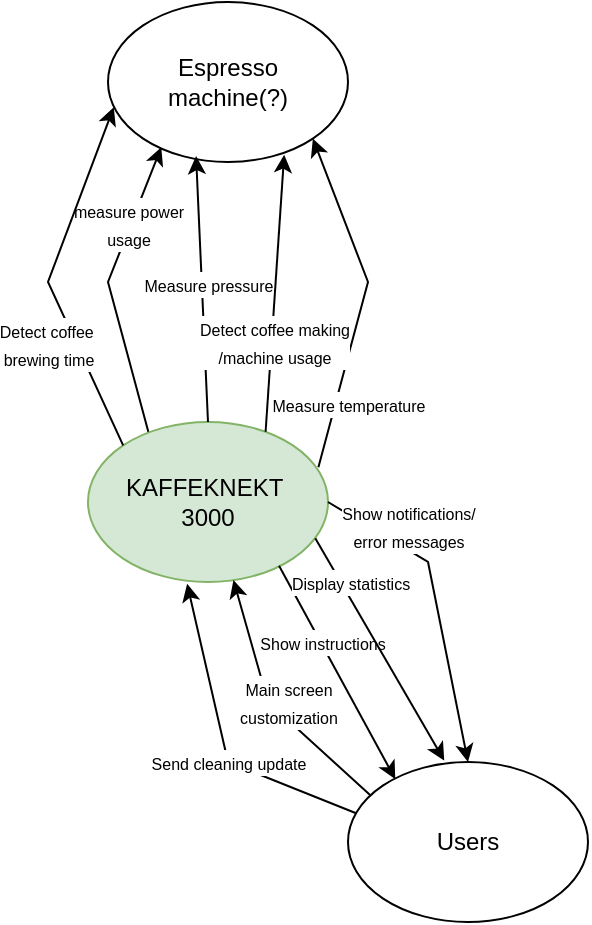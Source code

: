 <mxfile version="26.0.16">
  <diagram name="Page-1" id="oLV681QXpyzKE6uCH3lM">
    <mxGraphModel dx="353" dy="462" grid="1" gridSize="10" guides="1" tooltips="1" connect="1" arrows="1" fold="1" page="0" pageScale="1" pageWidth="827" pageHeight="1169" math="0" shadow="0">
      <root>
        <mxCell id="0" />
        <mxCell id="1" parent="0" />
        <mxCell id="eXFqYC0WTwXGM-SM4TF6-25" style="rounded=0;orthogonalLoop=1;jettySize=auto;html=1;fontFamily=Helvetica;fontSize=11;fontColor=default;labelBackgroundColor=default;resizable=0;entryX=0.222;entryY=0.908;entryDx=0;entryDy=0;entryPerimeter=0;exitX=0.253;exitY=0.07;exitDx=0;exitDy=0;exitPerimeter=0;" edge="1" parent="1" source="eXFqYC0WTwXGM-SM4TF6-1" target="eXFqYC0WTwXGM-SM4TF6-2">
          <mxGeometry relative="1" as="geometry">
            <mxPoint x="460" y="150" as="targetPoint" />
            <mxPoint x="490" y="220" as="sourcePoint" />
            <Array as="points">
              <mxPoint x="470" y="150" />
            </Array>
          </mxGeometry>
        </mxCell>
        <mxCell id="eXFqYC0WTwXGM-SM4TF6-26" value="&lt;font style=&quot;font-size: 8px;&quot;&gt;measure power&lt;/font&gt;&lt;div&gt;&lt;font style=&quot;font-size: 8px;&quot;&gt;usage&lt;/font&gt;&lt;/div&gt;" style="edgeLabel;html=1;align=center;verticalAlign=middle;resizable=0;points=[];fontFamily=Helvetica;fontSize=11;fontColor=default;labelBackgroundColor=default;fillColor=none;gradientColor=none;" vertex="1" connectable="0" parent="eXFqYC0WTwXGM-SM4TF6-25">
          <mxGeometry x="0.038" relative="1" as="geometry">
            <mxPoint x="10" y="-30" as="offset" />
          </mxGeometry>
        </mxCell>
        <mxCell id="eXFqYC0WTwXGM-SM4TF6-1" value="KAFFEKNEKT&amp;nbsp;&lt;div&gt;3000&lt;/div&gt;" style="ellipse;whiteSpace=wrap;html=1;fillColor=#D5E8D5;strokeColor=#82b366;" vertex="1" parent="1">
          <mxGeometry x="460" y="220" width="120" height="80" as="geometry" />
        </mxCell>
        <mxCell id="eXFqYC0WTwXGM-SM4TF6-2" value="Espresso&lt;div&gt;machine(?)&lt;/div&gt;" style="ellipse;whiteSpace=wrap;html=1;" vertex="1" parent="1">
          <mxGeometry x="470" y="10" width="120" height="80" as="geometry" />
        </mxCell>
        <mxCell id="eXFqYC0WTwXGM-SM4TF6-3" value="Users" style="ellipse;whiteSpace=wrap;html=1;" vertex="1" parent="1">
          <mxGeometry x="590" y="390" width="120" height="80" as="geometry" />
        </mxCell>
        <mxCell id="eXFqYC0WTwXGM-SM4TF6-4" style="rounded=0;orthogonalLoop=1;jettySize=auto;html=1;exitX=0.96;exitY=0.283;exitDx=0;exitDy=0;entryX=1;entryY=1;entryDx=0;entryDy=0;exitPerimeter=0;" edge="1" parent="1" source="eXFqYC0WTwXGM-SM4TF6-1" target="eXFqYC0WTwXGM-SM4TF6-2">
          <mxGeometry relative="1" as="geometry">
            <Array as="points">
              <mxPoint x="600" y="150" />
            </Array>
          </mxGeometry>
        </mxCell>
        <mxCell id="eXFqYC0WTwXGM-SM4TF6-11" value="&lt;font style=&quot;font-size: 8px;&quot;&gt;Measure temperature&lt;/font&gt;" style="edgeLabel;html=1;align=center;verticalAlign=middle;resizable=0;points=[];" vertex="1" connectable="0" parent="eXFqYC0WTwXGM-SM4TF6-4">
          <mxGeometry x="-0.043" y="1" relative="1" as="geometry">
            <mxPoint x="-6" y="48" as="offset" />
          </mxGeometry>
        </mxCell>
        <mxCell id="eXFqYC0WTwXGM-SM4TF6-5" value="" style="endArrow=classic;html=1;rounded=0;exitX=0.796;exitY=0.899;exitDx=0;exitDy=0;exitPerimeter=0;entryX=0.197;entryY=0.107;entryDx=0;entryDy=0;entryPerimeter=0;" edge="1" parent="1" source="eXFqYC0WTwXGM-SM4TF6-1" target="eXFqYC0WTwXGM-SM4TF6-3">
          <mxGeometry width="50" height="50" relative="1" as="geometry">
            <mxPoint x="640" y="230" as="sourcePoint" />
            <mxPoint x="710" y="240" as="targetPoint" />
          </mxGeometry>
        </mxCell>
        <mxCell id="eXFqYC0WTwXGM-SM4TF6-7" value="&lt;font style=&quot;font-size: 8px;&quot;&gt;Show instructions&lt;/font&gt;" style="edgeLabel;html=1;align=center;verticalAlign=middle;resizable=0;points=[];" vertex="1" connectable="0" parent="eXFqYC0WTwXGM-SM4TF6-5">
          <mxGeometry x="-0.076" y="-4" relative="1" as="geometry">
            <mxPoint x="-2" y="-13" as="offset" />
          </mxGeometry>
        </mxCell>
        <mxCell id="eXFqYC0WTwXGM-SM4TF6-9" value="" style="endArrow=classic;html=1;rounded=0;entryX=0.413;entryY=1.011;entryDx=0;entryDy=0;exitX=0.034;exitY=0.32;exitDx=0;exitDy=0;exitPerimeter=0;entryPerimeter=0;" edge="1" parent="1" source="eXFqYC0WTwXGM-SM4TF6-3" target="eXFqYC0WTwXGM-SM4TF6-1">
          <mxGeometry width="50" height="50" relative="1" as="geometry">
            <mxPoint x="700" y="310" as="sourcePoint" />
            <mxPoint x="750" y="260" as="targetPoint" />
            <Array as="points">
              <mxPoint x="530" y="390" />
            </Array>
          </mxGeometry>
        </mxCell>
        <mxCell id="eXFqYC0WTwXGM-SM4TF6-10" value="&lt;font style=&quot;font-size: 8px;&quot;&gt;Send cleaning update&lt;/font&gt;" style="edgeLabel;html=1;align=center;verticalAlign=middle;resizable=0;points=[];" vertex="1" connectable="0" parent="eXFqYC0WTwXGM-SM4TF6-9">
          <mxGeometry x="0.073" y="-1" relative="1" as="geometry">
            <mxPoint x="3" y="17" as="offset" />
          </mxGeometry>
        </mxCell>
        <mxCell id="eXFqYC0WTwXGM-SM4TF6-13" value="" style="endArrow=classic;html=1;rounded=0;fontFamily=Helvetica;fontSize=11;fontColor=default;labelBackgroundColor=default;resizable=0;exitX=0.5;exitY=0;exitDx=0;exitDy=0;entryX=0.367;entryY=0.963;entryDx=0;entryDy=0;entryPerimeter=0;" edge="1" parent="1" source="eXFqYC0WTwXGM-SM4TF6-1" target="eXFqYC0WTwXGM-SM4TF6-2">
          <mxGeometry width="50" height="50" relative="1" as="geometry">
            <mxPoint x="480" y="230" as="sourcePoint" />
            <mxPoint x="520" y="100" as="targetPoint" />
          </mxGeometry>
        </mxCell>
        <mxCell id="eXFqYC0WTwXGM-SM4TF6-14" value="&lt;font style=&quot;font-size: 8px;&quot;&gt;Measure pressure&lt;/font&gt;" style="edgeLabel;html=1;align=center;verticalAlign=middle;resizable=0;points=[];fontFamily=Helvetica;fontSize=11;fontColor=default;labelBackgroundColor=default;fillColor=none;gradientColor=none;" vertex="1" connectable="0" parent="eXFqYC0WTwXGM-SM4TF6-13">
          <mxGeometry relative="1" as="geometry">
            <mxPoint x="3" y="-3" as="offset" />
          </mxGeometry>
        </mxCell>
        <mxCell id="eXFqYC0WTwXGM-SM4TF6-16" value="" style="endArrow=classic;html=1;rounded=0;fontFamily=Helvetica;fontSize=11;fontColor=default;labelBackgroundColor=default;resizable=0;exitX=0.74;exitY=0.061;exitDx=0;exitDy=0;exitPerimeter=0;entryX=0.734;entryY=0.954;entryDx=0;entryDy=0;entryPerimeter=0;" edge="1" parent="1" source="eXFqYC0WTwXGM-SM4TF6-1" target="eXFqYC0WTwXGM-SM4TF6-2">
          <mxGeometry width="50" height="50" relative="1" as="geometry">
            <mxPoint x="470" y="238" as="sourcePoint" />
            <mxPoint x="330" y="230" as="targetPoint" />
          </mxGeometry>
        </mxCell>
        <mxCell id="eXFqYC0WTwXGM-SM4TF6-17" value="&lt;font style=&quot;font-size: 8px;&quot;&gt;Detect coffee making&lt;/font&gt;&lt;div&gt;&lt;font style=&quot;font-size: 8px;&quot;&gt;/machine usage&lt;/font&gt;&lt;/div&gt;" style="edgeLabel;html=1;align=center;verticalAlign=middle;resizable=0;points=[];fontFamily=Helvetica;fontSize=11;fontColor=default;labelBackgroundColor=default;fillColor=none;gradientColor=none;" vertex="1" connectable="0" parent="eXFqYC0WTwXGM-SM4TF6-16">
          <mxGeometry x="0.009" y="1" relative="1" as="geometry">
            <mxPoint y="25" as="offset" />
          </mxGeometry>
        </mxCell>
        <mxCell id="eXFqYC0WTwXGM-SM4TF6-18" value="" style="endArrow=classic;html=1;rounded=0;fontFamily=Helvetica;fontSize=11;fontColor=default;labelBackgroundColor=default;resizable=0;exitX=0.947;exitY=0.727;exitDx=0;exitDy=0;exitPerimeter=0;entryX=0.401;entryY=-0.009;entryDx=0;entryDy=0;entryPerimeter=0;" edge="1" parent="1" source="eXFqYC0WTwXGM-SM4TF6-1" target="eXFqYC0WTwXGM-SM4TF6-3">
          <mxGeometry width="50" height="50" relative="1" as="geometry">
            <mxPoint x="610" y="230" as="sourcePoint" />
            <mxPoint x="690" y="180" as="targetPoint" />
          </mxGeometry>
        </mxCell>
        <mxCell id="eXFqYC0WTwXGM-SM4TF6-19" value="&lt;font style=&quot;font-size: 8px;&quot;&gt;Display statistics&lt;/font&gt;" style="edgeLabel;html=1;align=center;verticalAlign=middle;resizable=0;points=[];fontFamily=Helvetica;fontSize=11;fontColor=default;labelBackgroundColor=default;fillColor=none;gradientColor=none;" vertex="1" connectable="0" parent="eXFqYC0WTwXGM-SM4TF6-18">
          <mxGeometry x="-0.011" relative="1" as="geometry">
            <mxPoint x="-15" y="-33" as="offset" />
          </mxGeometry>
        </mxCell>
        <mxCell id="eXFqYC0WTwXGM-SM4TF6-20" value="" style="endArrow=classic;html=1;rounded=0;fontFamily=Helvetica;fontSize=11;fontColor=default;labelBackgroundColor=default;resizable=0;exitX=0;exitY=0;exitDx=0;exitDy=0;entryX=0.024;entryY=0.658;entryDx=0;entryDy=0;entryPerimeter=0;" edge="1" parent="1" source="eXFqYC0WTwXGM-SM4TF6-1" target="eXFqYC0WTwXGM-SM4TF6-2">
          <mxGeometry width="50" height="50" relative="1" as="geometry">
            <mxPoint x="280" y="310" as="sourcePoint" />
            <mxPoint x="330" y="260" as="targetPoint" />
            <Array as="points">
              <mxPoint x="440" y="150" />
            </Array>
          </mxGeometry>
        </mxCell>
        <mxCell id="eXFqYC0WTwXGM-SM4TF6-21" value="&lt;font style=&quot;font-size: 8px;&quot;&gt;Detect coffee&amp;nbsp;&lt;/font&gt;&lt;div&gt;&lt;font style=&quot;font-size: 8px;&quot;&gt;brewing time&lt;/font&gt;&lt;/div&gt;" style="edgeLabel;html=1;align=center;verticalAlign=middle;resizable=0;points=[];fontFamily=Helvetica;fontSize=11;fontColor=default;labelBackgroundColor=default;fillColor=none;gradientColor=none;" vertex="1" connectable="0" parent="eXFqYC0WTwXGM-SM4TF6-20">
          <mxGeometry x="0.026" y="-3" relative="1" as="geometry">
            <mxPoint x="-4" y="33" as="offset" />
          </mxGeometry>
        </mxCell>
        <mxCell id="eXFqYC0WTwXGM-SM4TF6-22" style="rounded=0;orthogonalLoop=1;jettySize=auto;html=1;exitX=1;exitY=0.5;exitDx=0;exitDy=0;entryX=0.5;entryY=0;entryDx=0;entryDy=0;fontFamily=Helvetica;fontSize=11;fontColor=default;labelBackgroundColor=default;resizable=0;" edge="1" parent="1" source="eXFqYC0WTwXGM-SM4TF6-1" target="eXFqYC0WTwXGM-SM4TF6-3">
          <mxGeometry relative="1" as="geometry">
            <Array as="points">
              <mxPoint x="630" y="290" />
            </Array>
          </mxGeometry>
        </mxCell>
        <mxCell id="eXFqYC0WTwXGM-SM4TF6-23" value="&lt;font style=&quot;font-size: 8px;&quot;&gt;Show notifications/&lt;/font&gt;&lt;div&gt;&lt;font style=&quot;font-size: 8px;&quot;&gt;error messages&lt;/font&gt;&lt;/div&gt;" style="edgeLabel;html=1;align=center;verticalAlign=middle;resizable=0;points=[];fontFamily=Helvetica;fontSize=11;fontColor=default;labelBackgroundColor=default;fillColor=none;gradientColor=none;" vertex="1" connectable="0" parent="eXFqYC0WTwXGM-SM4TF6-22">
          <mxGeometry x="0.095" relative="1" as="geometry">
            <mxPoint x="-16" y="-47" as="offset" />
          </mxGeometry>
        </mxCell>
        <mxCell id="eXFqYC0WTwXGM-SM4TF6-30" value="" style="endArrow=classic;html=1;rounded=0;fontFamily=Helvetica;fontSize=11;fontColor=default;labelBackgroundColor=default;resizable=0;exitX=0.092;exitY=0.206;exitDx=0;exitDy=0;exitPerimeter=0;entryX=0.606;entryY=0.988;entryDx=0;entryDy=0;entryPerimeter=0;" edge="1" parent="1" source="eXFqYC0WTwXGM-SM4TF6-3" target="eXFqYC0WTwXGM-SM4TF6-1">
          <mxGeometry relative="1" as="geometry">
            <mxPoint x="400" y="410" as="sourcePoint" />
            <mxPoint x="500" y="410" as="targetPoint" />
            <Array as="points">
              <mxPoint x="550" y="360" />
            </Array>
          </mxGeometry>
        </mxCell>
        <mxCell id="eXFqYC0WTwXGM-SM4TF6-31" value="&lt;font style=&quot;font-size: 8px;&quot;&gt;Main screen&lt;/font&gt;&lt;div&gt;&lt;font style=&quot;font-size: 8px;&quot;&gt;customization&lt;/font&gt;&lt;/div&gt;" style="edgeLabel;resizable=0;html=1;;align=center;verticalAlign=middle;fontFamily=Helvetica;fontSize=11;fontColor=default;labelBackgroundColor=default;fillColor=none;gradientColor=none;" connectable="0" vertex="1" parent="eXFqYC0WTwXGM-SM4TF6-30">
          <mxGeometry relative="1" as="geometry">
            <mxPoint x="8" y="-2" as="offset" />
          </mxGeometry>
        </mxCell>
      </root>
    </mxGraphModel>
  </diagram>
</mxfile>
